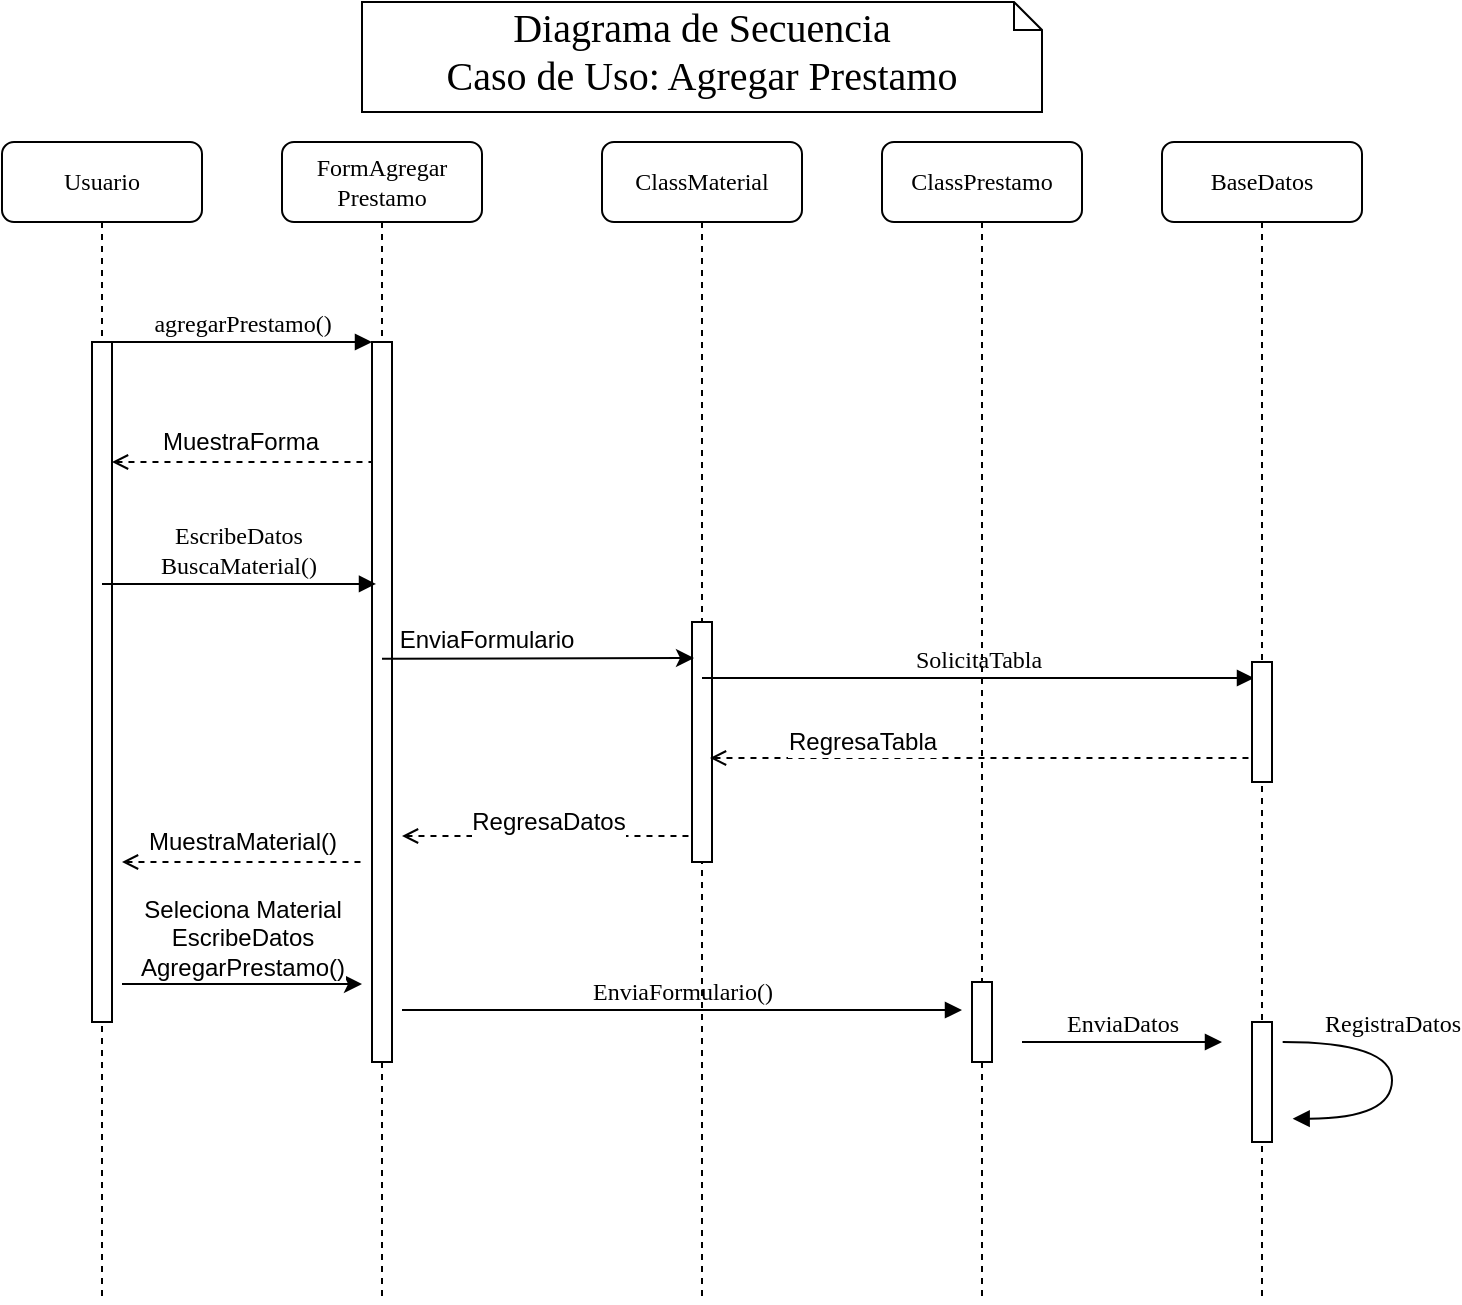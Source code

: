 <mxfile version="12.3.8" type="device" pages="1"><diagram name="Page-1" id="13e1069c-82ec-6db2-03f1-153e76fe0fe0"><mxGraphModel dx="1422" dy="791" grid="1" gridSize="10" guides="1" tooltips="1" connect="1" arrows="1" fold="1" page="1" pageScale="1" pageWidth="1100" pageHeight="850" background="#ffffff" math="0" shadow="0"><root><mxCell id="0"/><mxCell id="1" parent="0"/><mxCell id="7baba1c4bc27f4b0-2" value="FormAgregar&lt;br&gt;Prestamo" style="shape=umlLifeline;perimeter=lifelinePerimeter;whiteSpace=wrap;html=1;container=1;collapsible=0;recursiveResize=0;outlineConnect=0;rounded=1;shadow=0;comic=0;labelBackgroundColor=none;strokeWidth=1;fontFamily=Verdana;fontSize=12;align=center;" parent="1" vertex="1"><mxGeometry x="240" y="80" width="100" height="580" as="geometry"/></mxCell><mxCell id="7baba1c4bc27f4b0-10" value="" style="html=1;points=[];perimeter=orthogonalPerimeter;rounded=0;shadow=0;comic=0;labelBackgroundColor=none;strokeWidth=1;fontFamily=Verdana;fontSize=12;align=center;" parent="7baba1c4bc27f4b0-2" vertex="1"><mxGeometry x="45" y="100" width="10" height="360" as="geometry"/></mxCell><mxCell id="7baba1c4bc27f4b0-3" value="ClassMaterial" style="shape=umlLifeline;perimeter=lifelinePerimeter;whiteSpace=wrap;html=1;container=1;collapsible=0;recursiveResize=0;outlineConnect=0;rounded=1;shadow=0;comic=0;labelBackgroundColor=none;strokeWidth=1;fontFamily=Verdana;fontSize=12;align=center;" parent="1" vertex="1"><mxGeometry x="400" y="80" width="100" height="580" as="geometry"/></mxCell><mxCell id="7baba1c4bc27f4b0-13" value="" style="html=1;points=[];perimeter=orthogonalPerimeter;rounded=0;shadow=0;comic=0;labelBackgroundColor=none;strokeWidth=1;fontFamily=Verdana;fontSize=12;align=center;" parent="7baba1c4bc27f4b0-3" vertex="1"><mxGeometry x="45" y="240" width="10" height="120" as="geometry"/></mxCell><mxCell id="7baba1c4bc27f4b0-4" value="ClassPrestamo" style="shape=umlLifeline;perimeter=lifelinePerimeter;whiteSpace=wrap;html=1;container=1;collapsible=0;recursiveResize=0;outlineConnect=0;rounded=1;shadow=0;comic=0;labelBackgroundColor=none;strokeWidth=1;fontFamily=Verdana;fontSize=12;align=center;" parent="1" vertex="1"><mxGeometry x="540" y="80" width="100" height="580" as="geometry"/></mxCell><mxCell id="7baba1c4bc27f4b0-16" value="" style="html=1;points=[];perimeter=orthogonalPerimeter;rounded=0;shadow=0;comic=0;labelBackgroundColor=none;strokeWidth=1;fontFamily=Verdana;fontSize=12;align=center;" parent="7baba1c4bc27f4b0-4" vertex="1"><mxGeometry x="45" y="420" width="10" height="40" as="geometry"/></mxCell><mxCell id="7baba1c4bc27f4b0-5" value="BaseDatos" style="shape=umlLifeline;perimeter=lifelinePerimeter;whiteSpace=wrap;html=1;container=1;collapsible=0;recursiveResize=0;outlineConnect=0;rounded=1;shadow=0;comic=0;labelBackgroundColor=none;strokeWidth=1;fontFamily=Verdana;fontSize=12;align=center;" parent="1" vertex="1"><mxGeometry x="680" y="80" width="100" height="580" as="geometry"/></mxCell><mxCell id="7baba1c4bc27f4b0-28" value="" style="html=1;points=[];perimeter=orthogonalPerimeter;rounded=0;shadow=0;comic=0;labelBackgroundColor=none;strokeWidth=1;fontFamily=Verdana;fontSize=12;align=center;" parent="7baba1c4bc27f4b0-5" vertex="1"><mxGeometry x="45" y="440" width="10" height="60" as="geometry"/></mxCell><mxCell id="7baba1c4bc27f4b0-8" value="Usuario" style="shape=umlLifeline;perimeter=lifelinePerimeter;whiteSpace=wrap;html=1;container=1;collapsible=0;recursiveResize=0;outlineConnect=0;rounded=1;shadow=0;comic=0;labelBackgroundColor=none;strokeWidth=1;fontFamily=Verdana;fontSize=12;align=center;" parent="1" vertex="1"><mxGeometry x="100" y="80" width="100" height="580" as="geometry"/></mxCell><mxCell id="7baba1c4bc27f4b0-9" value="" style="html=1;points=[];perimeter=orthogonalPerimeter;rounded=0;shadow=0;comic=0;labelBackgroundColor=none;strokeWidth=1;fontFamily=Verdana;fontSize=12;align=center;" parent="7baba1c4bc27f4b0-8" vertex="1"><mxGeometry x="45" y="100" width="10" height="340" as="geometry"/></mxCell><mxCell id="7baba1c4bc27f4b0-17" value="SolicitaTabla" style="html=1;verticalAlign=bottom;endArrow=block;labelBackgroundColor=none;fontFamily=Verdana;fontSize=12;edgeStyle=elbowEdgeStyle;elbow=vertical;exitX=0.5;exitY=0.233;exitDx=0;exitDy=0;exitPerimeter=0;entryX=0.1;entryY=0.133;entryDx=0;entryDy=0;entryPerimeter=0;" parent="1" source="7baba1c4bc27f4b0-13" target="7baba1c4bc27f4b0-19" edge="1"><mxGeometry relative="1" as="geometry"><mxPoint x="460" y="348" as="sourcePoint"/><Array as="points"/><mxPoint x="720" y="348" as="targetPoint"/></mxGeometry></mxCell><mxCell id="7baba1c4bc27f4b0-19" value="" style="html=1;points=[];perimeter=orthogonalPerimeter;rounded=0;shadow=0;comic=0;labelBackgroundColor=none;strokeWidth=1;fontFamily=Verdana;fontSize=12;align=center;" parent="1" vertex="1"><mxGeometry x="725" y="340" width="10" height="60" as="geometry"/></mxCell><mxCell id="7baba1c4bc27f4b0-23" value="EscribeDatos&lt;br&gt;BuscaMaterial()" style="html=1;verticalAlign=bottom;endArrow=block;labelBackgroundColor=none;fontFamily=Verdana;fontSize=12;entryX=0.2;entryY=0.336;entryDx=0;entryDy=0;entryPerimeter=0;exitX=0.5;exitY=0.356;exitDx=0;exitDy=0;exitPerimeter=0;" parent="1" source="7baba1c4bc27f4b0-9" target="7baba1c4bc27f4b0-10" edge="1"><mxGeometry relative="1" as="geometry"><mxPoint x="160" y="301" as="sourcePoint"/><mxPoint x="280" y="300" as="targetPoint"/><Array as="points"><mxPoint x="190" y="301"/><mxPoint x="220" y="301"/></Array></mxGeometry></mxCell><mxCell id="7baba1c4bc27f4b0-29" value="EnviaDatos" style="html=1;verticalAlign=bottom;endArrow=block;labelBackgroundColor=none;fontFamily=Verdana;fontSize=12;edgeStyle=elbowEdgeStyle;elbow=vertical;" parent="1" edge="1"><mxGeometry relative="1" as="geometry"><mxPoint x="610" y="530" as="sourcePoint"/><mxPoint x="710" y="530" as="targetPoint"/></mxGeometry></mxCell><mxCell id="7baba1c4bc27f4b0-11" value="agregarPrestamo()" style="html=1;verticalAlign=bottom;endArrow=block;entryX=0;entryY=0;labelBackgroundColor=none;fontFamily=Verdana;fontSize=12;edgeStyle=elbowEdgeStyle;elbow=vertical;" parent="1" source="7baba1c4bc27f4b0-9" target="7baba1c4bc27f4b0-10" edge="1"><mxGeometry relative="1" as="geometry"><mxPoint x="220" y="190" as="sourcePoint"/></mxGeometry></mxCell><mxCell id="7baba1c4bc27f4b0-14" value="EnviaFormulario()" style="html=1;verticalAlign=bottom;endArrow=block;labelBackgroundColor=none;fontFamily=Verdana;fontSize=12;edgeStyle=elbowEdgeStyle;elbow=vertical;" parent="1" edge="1"><mxGeometry relative="1" as="geometry"><mxPoint x="300" y="514" as="sourcePoint"/><mxPoint x="580" y="514" as="targetPoint"/></mxGeometry></mxCell><mxCell id="7baba1c4bc27f4b0-39" value="RegistraDatos" style="html=1;verticalAlign=bottom;endArrow=block;labelBackgroundColor=none;fontFamily=Verdana;fontSize=12;elbow=vertical;edgeStyle=orthogonalEdgeStyle;curved=1;entryX=1;entryY=0.286;entryPerimeter=0;exitX=1.038;exitY=0.345;exitPerimeter=0;" parent="1" edge="1"><mxGeometry x="-0.231" relative="1" as="geometry"><mxPoint x="740.333" y="530" as="sourcePoint"/><mxPoint x="745.333" y="568.333" as="targetPoint"/><Array as="points"><mxPoint x="795" y="530"/><mxPoint x="795" y="568"/></Array><mxPoint as="offset"/></mxGeometry></mxCell><mxCell id="7baba1c4bc27f4b0-40" value="Diagrama de Secuencia&lt;br style=&quot;font-size: 20px;&quot;&gt;Caso de Uso: Agregar Prestamo" style="shape=note;whiteSpace=wrap;html=1;size=14;verticalAlign=top;align=center;spacingTop=-6;rounded=0;shadow=0;comic=0;labelBackgroundColor=none;strokeWidth=1;fontFamily=Verdana;fontSize=20;" parent="1" vertex="1"><mxGeometry x="280" y="10" width="340" height="55" as="geometry"/></mxCell><mxCell id="rLNyt4u9lNxnkOvPuLqt-1" value="MuestraForma" style="endArrow=none;dashed=1;html=1;fontSize=12;startArrow=open;startFill=0;" edge="1" parent="1" source="7baba1c4bc27f4b0-9" target="7baba1c4bc27f4b0-10"><mxGeometry x="0.44" y="32" width="50" height="50" relative="1" as="geometry"><mxPoint x="170" y="240" as="sourcePoint"/><mxPoint x="260" y="225" as="targetPoint"/><Array as="points"><mxPoint x="250" y="240"/></Array><mxPoint x="-30" y="22" as="offset"/></mxGeometry></mxCell><mxCell id="rLNyt4u9lNxnkOvPuLqt-3" value="" style="endArrow=classic;html=1;fontSize=12;exitX=0.5;exitY=0.44;exitDx=0;exitDy=0;exitPerimeter=0;entryX=0.1;entryY=0.15;entryDx=0;entryDy=0;entryPerimeter=0;" edge="1" parent="1" source="7baba1c4bc27f4b0-10" target="7baba1c4bc27f4b0-13"><mxGeometry width="50" height="50" relative="1" as="geometry"><mxPoint x="300" y="338.52" as="sourcePoint"/><mxPoint x="440" y="339" as="targetPoint"/></mxGeometry></mxCell><mxCell id="rLNyt4u9lNxnkOvPuLqt-4" value="EnviaFormulario" style="text;html=1;align=center;verticalAlign=middle;resizable=0;points=[];;labelBackgroundColor=#ffffff;fontSize=12;" vertex="1" connectable="0" parent="rLNyt4u9lNxnkOvPuLqt-3"><mxGeometry x="-0.4" y="1" relative="1" as="geometry"><mxPoint x="5" y="-9" as="offset"/></mxGeometry></mxCell><mxCell id="rLNyt4u9lNxnkOvPuLqt-6" value="" style="endArrow=none;dashed=1;html=1;fontSize=12;entryX=0;entryY=0.8;entryDx=0;entryDy=0;entryPerimeter=0;startArrow=open;startFill=0;" edge="1" parent="1" target="7baba1c4bc27f4b0-19"><mxGeometry width="50" height="50" relative="1" as="geometry"><mxPoint x="454" y="388" as="sourcePoint"/><mxPoint x="710" y="390" as="targetPoint"/></mxGeometry></mxCell><mxCell id="rLNyt4u9lNxnkOvPuLqt-7" value="RegresaTabla" style="text;html=1;align=center;verticalAlign=middle;resizable=0;points=[];;labelBackgroundColor=#ffffff;fontSize=12;" vertex="1" connectable="0" parent="rLNyt4u9lNxnkOvPuLqt-6"><mxGeometry x="-0.461" y="-1" relative="1" as="geometry"><mxPoint x="3" y="-9" as="offset"/></mxGeometry></mxCell><mxCell id="rLNyt4u9lNxnkOvPuLqt-8" value="RegresaDatos" style="endArrow=none;dashed=1;html=1;fontSize=12;entryX=-0.1;entryY=0.892;entryDx=0;entryDy=0;entryPerimeter=0;startArrow=open;startFill=0;" edge="1" parent="1" target="7baba1c4bc27f4b0-13"><mxGeometry x="0.007" y="7" width="50" height="50" relative="1" as="geometry"><mxPoint x="300" y="427" as="sourcePoint"/><mxPoint x="400" y="390" as="targetPoint"/><mxPoint as="offset"/></mxGeometry></mxCell><mxCell id="rLNyt4u9lNxnkOvPuLqt-9" value="MuestraMaterial()" style="endArrow=none;dashed=1;html=1;fontSize=12;startArrow=open;startFill=0;" edge="1" parent="1"><mxGeometry y="10" width="50" height="50" relative="1" as="geometry"><mxPoint x="160" y="440" as="sourcePoint"/><mxPoint x="280" y="440" as="targetPoint"/><mxPoint as="offset"/></mxGeometry></mxCell><mxCell id="rLNyt4u9lNxnkOvPuLqt-10" value="" style="endArrow=classic;html=1;fontSize=12;" edge="1" parent="1"><mxGeometry width="50" height="50" relative="1" as="geometry"><mxPoint x="160" y="501" as="sourcePoint"/><mxPoint x="280" y="501" as="targetPoint"/></mxGeometry></mxCell><mxCell id="rLNyt4u9lNxnkOvPuLqt-11" value="Seleciona Material&lt;br&gt;EscribeDatos&lt;br&gt;AgregarPrestamo()" style="text;html=1;align=center;verticalAlign=middle;resizable=0;points=[];;labelBackgroundColor=#ffffff;fontSize=12;" vertex="1" connectable="0" parent="rLNyt4u9lNxnkOvPuLqt-10"><mxGeometry x="0.317" y="-3" relative="1" as="geometry"><mxPoint x="-19" y="-26" as="offset"/></mxGeometry></mxCell></root></mxGraphModel></diagram></mxfile>